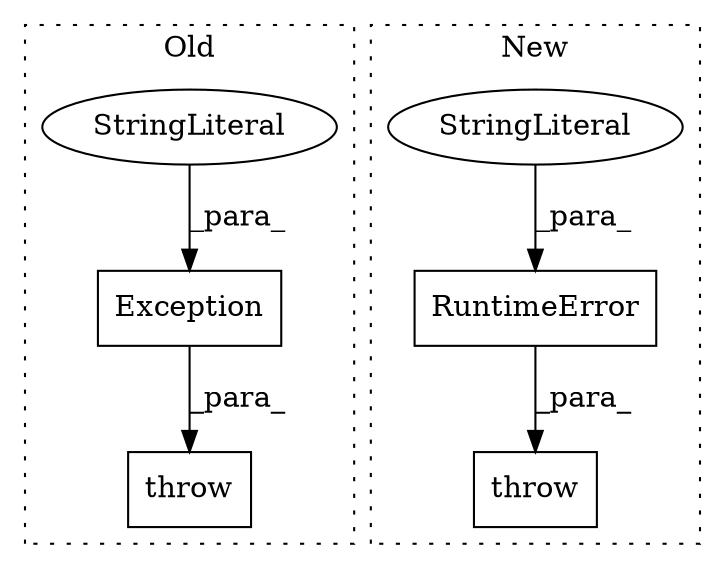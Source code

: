 digraph G {
subgraph cluster0 {
1 [label="Exception" a="32" s="417,470" l="10,1" shape="box"];
3 [label="throw" a="53" s="411" l="6" shape="box"];
6 [label="StringLiteral" a="45" s="427" l="43" shape="ellipse"];
label = "Old";
style="dotted";
}
subgraph cluster1 {
2 [label="RuntimeError" a="32" s="417,457" l="13,1" shape="box"];
4 [label="throw" a="53" s="411" l="6" shape="box"];
5 [label="StringLiteral" a="45" s="430" l="27" shape="ellipse"];
label = "New";
style="dotted";
}
1 -> 3 [label="_para_"];
2 -> 4 [label="_para_"];
5 -> 2 [label="_para_"];
6 -> 1 [label="_para_"];
}